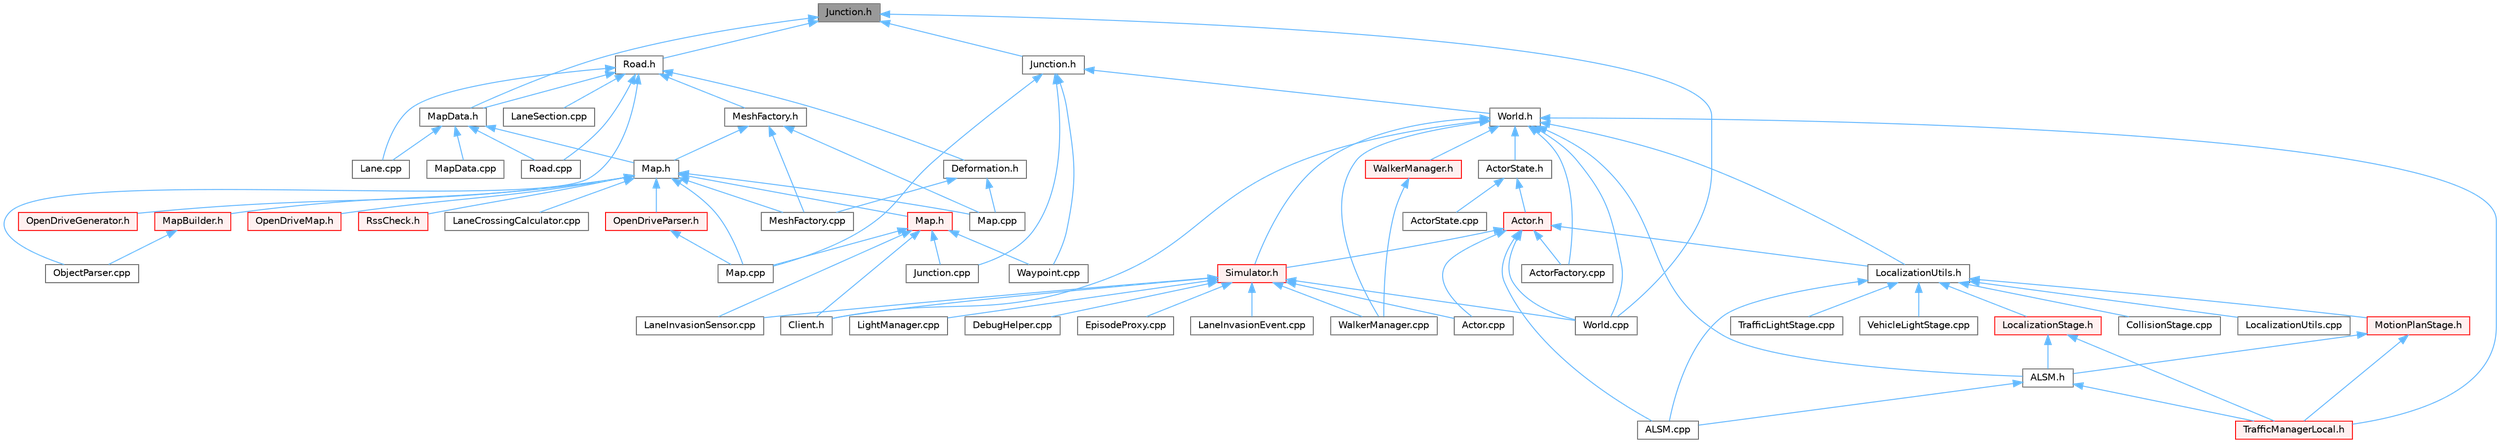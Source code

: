 digraph "Junction.h"
{
 // INTERACTIVE_SVG=YES
 // LATEX_PDF_SIZE
  bgcolor="transparent";
  edge [fontname=Helvetica,fontsize=10,labelfontname=Helvetica,labelfontsize=10];
  node [fontname=Helvetica,fontsize=10,shape=box,height=0.2,width=0.4];
  Node1 [id="Node000001",label="Junction.h",height=0.2,width=0.4,color="gray40", fillcolor="grey60", style="filled", fontcolor="black",tooltip=" "];
  Node1 -> Node2 [id="edge1_Node000001_Node000002",dir="back",color="steelblue1",style="solid",tooltip=" "];
  Node2 [id="Node000002",label="Junction.h",height=0.2,width=0.4,color="grey40", fillcolor="white", style="filled",URL="$dd/d55/client_2Junction_8h.html",tooltip=" "];
  Node2 -> Node3 [id="edge2_Node000002_Node000003",dir="back",color="steelblue1",style="solid",tooltip=" "];
  Node3 [id="Node000003",label="Junction.cpp",height=0.2,width=0.4,color="grey40", fillcolor="white", style="filled",URL="$da/d17/Junction_8cpp.html",tooltip=" "];
  Node2 -> Node4 [id="edge3_Node000002_Node000004",dir="back",color="steelblue1",style="solid",tooltip=" "];
  Node4 [id="Node000004",label="Map.cpp",height=0.2,width=0.4,color="grey40", fillcolor="white", style="filled",URL="$db/da0/client_2Map_8cpp.html",tooltip=" "];
  Node2 -> Node5 [id="edge4_Node000002_Node000005",dir="back",color="steelblue1",style="solid",tooltip=" "];
  Node5 [id="Node000005",label="Waypoint.cpp",height=0.2,width=0.4,color="grey40", fillcolor="white", style="filled",URL="$d7/def/client_2Waypoint_8cpp.html",tooltip=" "];
  Node2 -> Node6 [id="edge5_Node000002_Node000006",dir="back",color="steelblue1",style="solid",tooltip=" "];
  Node6 [id="Node000006",label="World.h",height=0.2,width=0.4,color="grey40", fillcolor="white", style="filled",URL="$dd/d5b/World_8h.html",tooltip=" "];
  Node6 -> Node7 [id="edge6_Node000006_Node000007",dir="back",color="steelblue1",style="solid",tooltip=" "];
  Node7 [id="Node000007",label="ALSM.h",height=0.2,width=0.4,color="grey40", fillcolor="white", style="filled",URL="$dc/d2c/ALSM_8h.html",tooltip=" "];
  Node7 -> Node8 [id="edge7_Node000007_Node000008",dir="back",color="steelblue1",style="solid",tooltip=" "];
  Node8 [id="Node000008",label="ALSM.cpp",height=0.2,width=0.4,color="grey40", fillcolor="white", style="filled",URL="$d9/da8/ALSM_8cpp.html",tooltip=" "];
  Node7 -> Node9 [id="edge8_Node000007_Node000009",dir="back",color="steelblue1",style="solid",tooltip=" "];
  Node9 [id="Node000009",label="TrafficManagerLocal.h",height=0.2,width=0.4,color="red", fillcolor="#FFF0F0", style="filled",URL="$db/ddf/TrafficManagerLocal_8h.html",tooltip=" "];
  Node6 -> Node12 [id="edge9_Node000006_Node000012",dir="back",color="steelblue1",style="solid",tooltip=" "];
  Node12 [id="Node000012",label="ActorFactory.cpp",height=0.2,width=0.4,color="grey40", fillcolor="white", style="filled",URL="$df/dd6/ActorFactory_8cpp.html",tooltip=" "];
  Node6 -> Node13 [id="edge10_Node000006_Node000013",dir="back",color="steelblue1",style="solid",tooltip=" "];
  Node13 [id="Node000013",label="ActorState.h",height=0.2,width=0.4,color="grey40", fillcolor="white", style="filled",URL="$d4/d22/client_2detail_2ActorState_8h.html",tooltip=" "];
  Node13 -> Node14 [id="edge11_Node000013_Node000014",dir="back",color="steelblue1",style="solid",tooltip=" "];
  Node14 [id="Node000014",label="Actor.h",height=0.2,width=0.4,color="red", fillcolor="#FFF0F0", style="filled",URL="$da/d48/client_2Actor_8h.html",tooltip=" "];
  Node14 -> Node8 [id="edge12_Node000014_Node000008",dir="back",color="steelblue1",style="solid",tooltip=" "];
  Node14 -> Node15 [id="edge13_Node000014_Node000015",dir="back",color="steelblue1",style="solid",tooltip=" "];
  Node15 [id="Node000015",label="Actor.cpp",height=0.2,width=0.4,color="grey40", fillcolor="white", style="filled",URL="$d4/d34/Actor_8cpp.html",tooltip=" "];
  Node14 -> Node12 [id="edge14_Node000014_Node000012",dir="back",color="steelblue1",style="solid",tooltip=" "];
  Node14 -> Node20 [id="edge15_Node000014_Node000020",dir="back",color="steelblue1",style="solid",tooltip=" "];
  Node20 [id="Node000020",label="LocalizationUtils.h",height=0.2,width=0.4,color="grey40", fillcolor="white", style="filled",URL="$d2/d84/LocalizationUtils_8h.html",tooltip=" "];
  Node20 -> Node8 [id="edge16_Node000020_Node000008",dir="back",color="steelblue1",style="solid",tooltip=" "];
  Node20 -> Node21 [id="edge17_Node000020_Node000021",dir="back",color="steelblue1",style="solid",tooltip=" "];
  Node21 [id="Node000021",label="CollisionStage.cpp",height=0.2,width=0.4,color="grey40", fillcolor="white", style="filled",URL="$db/da2/CollisionStage_8cpp.html",tooltip=" "];
  Node20 -> Node22 [id="edge18_Node000020_Node000022",dir="back",color="steelblue1",style="solid",tooltip=" "];
  Node22 [id="Node000022",label="LocalizationStage.h",height=0.2,width=0.4,color="red", fillcolor="#FFF0F0", style="filled",URL="$d9/df4/LocalizationStage_8h.html",tooltip=" "];
  Node22 -> Node7 [id="edge19_Node000022_Node000007",dir="back",color="steelblue1",style="solid",tooltip=" "];
  Node22 -> Node9 [id="edge20_Node000022_Node000009",dir="back",color="steelblue1",style="solid",tooltip=" "];
  Node20 -> Node24 [id="edge21_Node000020_Node000024",dir="back",color="steelblue1",style="solid",tooltip=" "];
  Node24 [id="Node000024",label="LocalizationUtils.cpp",height=0.2,width=0.4,color="grey40", fillcolor="white", style="filled",URL="$d1/dd6/LocalizationUtils_8cpp.html",tooltip=" "];
  Node20 -> Node25 [id="edge22_Node000020_Node000025",dir="back",color="steelblue1",style="solid",tooltip=" "];
  Node25 [id="Node000025",label="MotionPlanStage.h",height=0.2,width=0.4,color="red", fillcolor="#FFF0F0", style="filled",URL="$d3/d00/MotionPlanStage_8h.html",tooltip=" "];
  Node25 -> Node7 [id="edge23_Node000025_Node000007",dir="back",color="steelblue1",style="solid",tooltip=" "];
  Node25 -> Node9 [id="edge24_Node000025_Node000009",dir="back",color="steelblue1",style="solid",tooltip=" "];
  Node20 -> Node27 [id="edge25_Node000020_Node000027",dir="back",color="steelblue1",style="solid",tooltip=" "];
  Node27 [id="Node000027",label="TrafficLightStage.cpp",height=0.2,width=0.4,color="grey40", fillcolor="white", style="filled",URL="$dc/d13/TrafficLightStage_8cpp.html",tooltip=" "];
  Node20 -> Node28 [id="edge26_Node000020_Node000028",dir="back",color="steelblue1",style="solid",tooltip=" "];
  Node28 [id="Node000028",label="VehicleLightStage.cpp",height=0.2,width=0.4,color="grey40", fillcolor="white", style="filled",URL="$d2/d11/VehicleLightStage_8cpp.html",tooltip=" "];
  Node14 -> Node63 [id="edge27_Node000014_Node000063",dir="back",color="steelblue1",style="solid",tooltip=" "];
  Node63 [id="Node000063",label="Simulator.h",height=0.2,width=0.4,color="red", fillcolor="#FFF0F0", style="filled",URL="$d6/d4a/Simulator_8h.html",tooltip=" "];
  Node63 -> Node15 [id="edge28_Node000063_Node000015",dir="back",color="steelblue1",style="solid",tooltip=" "];
  Node63 -> Node64 [id="edge29_Node000063_Node000064",dir="back",color="steelblue1",style="solid",tooltip=" "];
  Node64 [id="Node000064",label="Client.h",height=0.2,width=0.4,color="grey40", fillcolor="white", style="filled",URL="$dd/de3/client_2Client_8h.html",tooltip=" "];
  Node63 -> Node65 [id="edge30_Node000063_Node000065",dir="back",color="steelblue1",style="solid",tooltip=" "];
  Node65 [id="Node000065",label="DebugHelper.cpp",height=0.2,width=0.4,color="grey40", fillcolor="white", style="filled",URL="$d2/d01/DebugHelper_8cpp.html",tooltip=" "];
  Node63 -> Node66 [id="edge31_Node000063_Node000066",dir="back",color="steelblue1",style="solid",tooltip=" "];
  Node66 [id="Node000066",label="EpisodeProxy.cpp",height=0.2,width=0.4,color="grey40", fillcolor="white", style="filled",URL="$d2/d6b/EpisodeProxy_8cpp.html",tooltip=" "];
  Node63 -> Node54 [id="edge32_Node000063_Node000054",dir="back",color="steelblue1",style="solid",tooltip=" "];
  Node54 [id="Node000054",label="LaneInvasionEvent.cpp",height=0.2,width=0.4,color="grey40", fillcolor="white", style="filled",URL="$d6/d75/LaneInvasionEvent_8cpp.html",tooltip=" "];
  Node63 -> Node55 [id="edge33_Node000063_Node000055",dir="back",color="steelblue1",style="solid",tooltip=" "];
  Node55 [id="Node000055",label="LaneInvasionSensor.cpp",height=0.2,width=0.4,color="grey40", fillcolor="white", style="filled",URL="$dd/dbc/LibCarla_2source_2carla_2client_2LaneInvasionSensor_8cpp.html",tooltip=" "];
  Node63 -> Node67 [id="edge34_Node000063_Node000067",dir="back",color="steelblue1",style="solid",tooltip=" "];
  Node67 [id="Node000067",label="LightManager.cpp",height=0.2,width=0.4,color="grey40", fillcolor="white", style="filled",URL="$d3/d1d/LightManager_8cpp.html",tooltip=" "];
  Node63 -> Node71 [id="edge35_Node000063_Node000071",dir="back",color="steelblue1",style="solid",tooltip=" "];
  Node71 [id="Node000071",label="WalkerManager.cpp",height=0.2,width=0.4,color="grey40", fillcolor="white", style="filled",URL="$d2/dbb/WalkerManager_8cpp.html",tooltip=" "];
  Node63 -> Node37 [id="edge36_Node000063_Node000037",dir="back",color="steelblue1",style="solid",tooltip=" "];
  Node37 [id="Node000037",label="World.cpp",height=0.2,width=0.4,color="grey40", fillcolor="white", style="filled",URL="$d7/dfe/World_8cpp.html",tooltip=" "];
  Node14 -> Node37 [id="edge37_Node000014_Node000037",dir="back",color="steelblue1",style="solid",tooltip=" "];
  Node13 -> Node87 [id="edge38_Node000013_Node000087",dir="back",color="steelblue1",style="solid",tooltip=" "];
  Node87 [id="Node000087",label="ActorState.cpp",height=0.2,width=0.4,color="grey40", fillcolor="white", style="filled",URL="$d6/de7/ActorState_8cpp.html",tooltip=" "];
  Node6 -> Node64 [id="edge39_Node000006_Node000064",dir="back",color="steelblue1",style="solid",tooltip=" "];
  Node6 -> Node20 [id="edge40_Node000006_Node000020",dir="back",color="steelblue1",style="solid",tooltip=" "];
  Node6 -> Node63 [id="edge41_Node000006_Node000063",dir="back",color="steelblue1",style="solid",tooltip=" "];
  Node6 -> Node9 [id="edge42_Node000006_Node000009",dir="back",color="steelblue1",style="solid",tooltip=" "];
  Node6 -> Node71 [id="edge43_Node000006_Node000071",dir="back",color="steelblue1",style="solid",tooltip=" "];
  Node6 -> Node80 [id="edge44_Node000006_Node000080",dir="back",color="steelblue1",style="solid",tooltip=" "];
  Node80 [id="Node000080",label="WalkerManager.h",height=0.2,width=0.4,color="red", fillcolor="#FFF0F0", style="filled",URL="$df/d64/WalkerManager_8h.html",tooltip=" "];
  Node80 -> Node71 [id="edge45_Node000080_Node000071",dir="back",color="steelblue1",style="solid",tooltip=" "];
  Node6 -> Node37 [id="edge46_Node000006_Node000037",dir="back",color="steelblue1",style="solid",tooltip=" "];
  Node1 -> Node88 [id="edge47_Node000001_Node000088",dir="back",color="steelblue1",style="solid",tooltip=" "];
  Node88 [id="Node000088",label="MapData.h",height=0.2,width=0.4,color="grey40", fillcolor="white", style="filled",URL="$d5/db7/MapData_8h.html",tooltip=" "];
  Node88 -> Node89 [id="edge48_Node000088_Node000089",dir="back",color="steelblue1",style="solid",tooltip=" "];
  Node89 [id="Node000089",label="Lane.cpp",height=0.2,width=0.4,color="grey40", fillcolor="white", style="filled",URL="$dc/d13/Lane_8cpp.html",tooltip=" "];
  Node88 -> Node90 [id="edge49_Node000088_Node000090",dir="back",color="steelblue1",style="solid",tooltip=" "];
  Node90 [id="Node000090",label="Map.h",height=0.2,width=0.4,color="grey40", fillcolor="white", style="filled",URL="$df/d64/road_2Map_8h.html",tooltip=" "];
  Node90 -> Node91 [id="edge50_Node000090_Node000091",dir="back",color="steelblue1",style="solid",tooltip=" "];
  Node91 [id="Node000091",label="LaneCrossingCalculator.cpp",height=0.2,width=0.4,color="grey40", fillcolor="white", style="filled",URL="$d5/da4/LaneCrossingCalculator_8cpp.html",tooltip=" "];
  Node90 -> Node4 [id="edge51_Node000090_Node000004",dir="back",color="steelblue1",style="solid",tooltip=" "];
  Node90 -> Node92 [id="edge52_Node000090_Node000092",dir="back",color="steelblue1",style="solid",tooltip=" "];
  Node92 [id="Node000092",label="Map.cpp",height=0.2,width=0.4,color="grey40", fillcolor="white", style="filled",URL="$d9/d5a/road_2Map_8cpp.html",tooltip=" "];
  Node90 -> Node93 [id="edge53_Node000090_Node000093",dir="back",color="steelblue1",style="solid",tooltip=" "];
  Node93 [id="Node000093",label="Map.h",height=0.2,width=0.4,color="red", fillcolor="#FFF0F0", style="filled",URL="$d4/d9d/client_2Map_8h.html",tooltip=" "];
  Node93 -> Node64 [id="edge54_Node000093_Node000064",dir="back",color="steelblue1",style="solid",tooltip=" "];
  Node93 -> Node3 [id="edge55_Node000093_Node000003",dir="back",color="steelblue1",style="solid",tooltip=" "];
  Node93 -> Node55 [id="edge56_Node000093_Node000055",dir="back",color="steelblue1",style="solid",tooltip=" "];
  Node93 -> Node4 [id="edge57_Node000093_Node000004",dir="back",color="steelblue1",style="solid",tooltip=" "];
  Node93 -> Node5 [id="edge58_Node000093_Node000005",dir="back",color="steelblue1",style="solid",tooltip=" "];
  Node90 -> Node96 [id="edge59_Node000090_Node000096",dir="back",color="steelblue1",style="solid",tooltip=" "];
  Node96 [id="Node000096",label="MapBuilder.h",height=0.2,width=0.4,color="red", fillcolor="#FFF0F0", style="filled",URL="$de/d3b/MapBuilder_8h.html",tooltip=" "];
  Node96 -> Node103 [id="edge60_Node000096_Node000103",dir="back",color="steelblue1",style="solid",tooltip=" "];
  Node103 [id="Node000103",label="ObjectParser.cpp",height=0.2,width=0.4,color="grey40", fillcolor="white", style="filled",URL="$d9/df7/ObjectParser_8cpp.html",tooltip=" "];
  Node90 -> Node110 [id="edge61_Node000090_Node000110",dir="back",color="steelblue1",style="solid",tooltip=" "];
  Node110 [id="Node000110",label="MeshFactory.cpp",height=0.2,width=0.4,color="grey40", fillcolor="white", style="filled",URL="$dd/d9c/MeshFactory_8cpp.html",tooltip=" "];
  Node90 -> Node111 [id="edge62_Node000090_Node000111",dir="back",color="steelblue1",style="solid",tooltip=" "];
  Node111 [id="Node000111",label="OpenDriveGenerator.h",height=0.2,width=0.4,color="red", fillcolor="#FFF0F0", style="filled",URL="$d9/df1/OpenDriveGenerator_8h.html",tooltip=" "];
  Node90 -> Node113 [id="edge63_Node000090_Node000113",dir="back",color="steelblue1",style="solid",tooltip=" "];
  Node113 [id="Node000113",label="OpenDriveMap.h",height=0.2,width=0.4,color="red", fillcolor="#FFF0F0", style="filled",URL="$d6/d95/OpenDriveMap_8h.html",tooltip=" "];
  Node90 -> Node235 [id="edge64_Node000090_Node000235",dir="back",color="steelblue1",style="solid",tooltip=" "];
  Node235 [id="Node000235",label="OpenDriveParser.h",height=0.2,width=0.4,color="red", fillcolor="#FFF0F0", style="filled",URL="$d1/dd9/OpenDriveParser_8h.html",tooltip=" "];
  Node235 -> Node4 [id="edge65_Node000235_Node000004",dir="back",color="steelblue1",style="solid",tooltip=" "];
  Node90 -> Node29 [id="edge66_Node000090_Node000029",dir="back",color="steelblue1",style="solid",tooltip=" "];
  Node29 [id="Node000029",label="RssCheck.h",height=0.2,width=0.4,color="red", fillcolor="#FFF0F0", style="filled",URL="$d8/dab/RssCheck_8h.html",tooltip=" "];
  Node88 -> Node236 [id="edge67_Node000088_Node000236",dir="back",color="steelblue1",style="solid",tooltip=" "];
  Node236 [id="Node000236",label="MapData.cpp",height=0.2,width=0.4,color="grey40", fillcolor="white", style="filled",URL="$d9/d71/MapData_8cpp.html",tooltip=" "];
  Node88 -> Node237 [id="edge68_Node000088_Node000237",dir="back",color="steelblue1",style="solid",tooltip=" "];
  Node237 [id="Node000237",label="Road.cpp",height=0.2,width=0.4,color="grey40", fillcolor="white", style="filled",URL="$dc/d2f/Road_8cpp.html",tooltip=" "];
  Node1 -> Node238 [id="edge69_Node000001_Node000238",dir="back",color="steelblue1",style="solid",tooltip=" "];
  Node238 [id="Node000238",label="Road.h",height=0.2,width=0.4,color="grey40", fillcolor="white", style="filled",URL="$db/d48/Road_8h.html",tooltip=" "];
  Node238 -> Node239 [id="edge70_Node000238_Node000239",dir="back",color="steelblue1",style="solid",tooltip=" "];
  Node239 [id="Node000239",label="Deformation.h",height=0.2,width=0.4,color="grey40", fillcolor="white", style="filled",URL="$dd/d04/Deformation_8h.html",tooltip=" "];
  Node239 -> Node92 [id="edge71_Node000239_Node000092",dir="back",color="steelblue1",style="solid",tooltip=" "];
  Node239 -> Node110 [id="edge72_Node000239_Node000110",dir="back",color="steelblue1",style="solid",tooltip=" "];
  Node238 -> Node89 [id="edge73_Node000238_Node000089",dir="back",color="steelblue1",style="solid",tooltip=" "];
  Node238 -> Node240 [id="edge74_Node000238_Node000240",dir="back",color="steelblue1",style="solid",tooltip=" "];
  Node240 [id="Node000240",label="LaneSection.cpp",height=0.2,width=0.4,color="grey40", fillcolor="white", style="filled",URL="$d6/d5d/LaneSection_8cpp.html",tooltip=" "];
  Node238 -> Node88 [id="edge75_Node000238_Node000088",dir="back",color="steelblue1",style="solid",tooltip=" "];
  Node238 -> Node241 [id="edge76_Node000238_Node000241",dir="back",color="steelblue1",style="solid",tooltip=" "];
  Node241 [id="Node000241",label="MeshFactory.h",height=0.2,width=0.4,color="grey40", fillcolor="white", style="filled",URL="$d9/d87/MeshFactory_8h.html",tooltip=" "];
  Node241 -> Node92 [id="edge77_Node000241_Node000092",dir="back",color="steelblue1",style="solid",tooltip=" "];
  Node241 -> Node90 [id="edge78_Node000241_Node000090",dir="back",color="steelblue1",style="solid",tooltip=" "];
  Node241 -> Node110 [id="edge79_Node000241_Node000110",dir="back",color="steelblue1",style="solid",tooltip=" "];
  Node238 -> Node103 [id="edge80_Node000238_Node000103",dir="back",color="steelblue1",style="solid",tooltip=" "];
  Node238 -> Node237 [id="edge81_Node000238_Node000237",dir="back",color="steelblue1",style="solid",tooltip=" "];
  Node1 -> Node37 [id="edge82_Node000001_Node000037",dir="back",color="steelblue1",style="solid",tooltip=" "];
}
